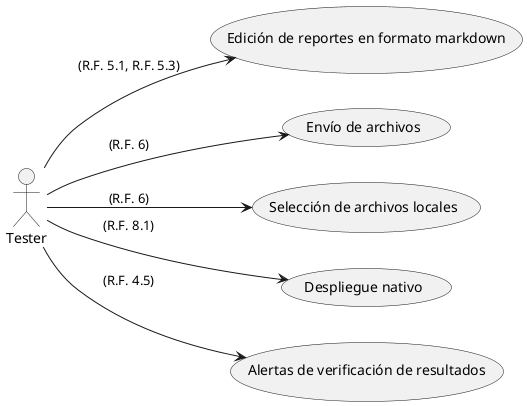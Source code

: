 @startuml Use Case View (2nd priority)
left to right direction
    Tester --> (Edición de reportes en formato markdown):  (R.F. 5.1, R.F. 5.3)
    Tester --> (Envío de archivos):  (R.F. 6)
    Tester --> (Selección de archivos locales):  (R.F. 6)
    Tester --> (Despliegue nativo):  (R.F. 8.1)
    Tester --> (Alertas de verificación de resultados):  (R.F. 4.5)
@enduml